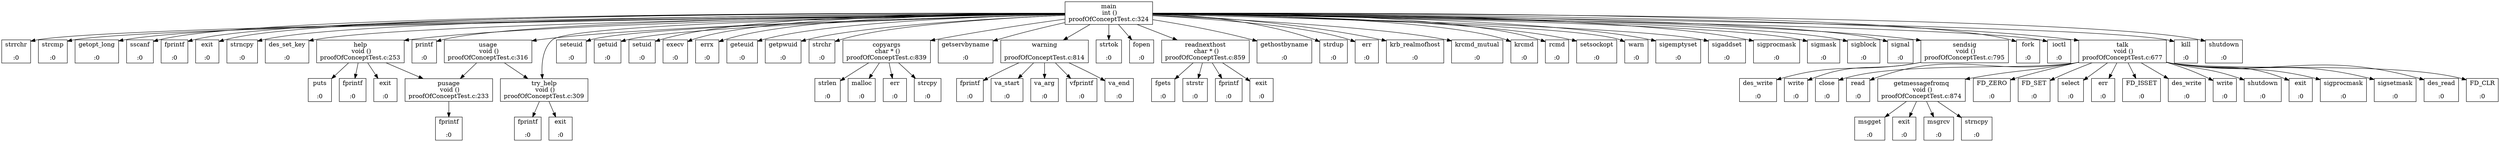 digraph sarien {
	graph [bb="0,0,5007,324"];
	node [label="\N",
		shape=box
	];
	edge [color=black,
		style=solid
	];
	node_1	 [height=0.73611,
		label="main\n int ()\nproofOfConceptTest.c:324",
		pos="2205,297",
		width=2.25];
	node_2	 [height=0.75,
		label="strrchr\n\n:0",
		pos="27,207",
		width=0.75];
	node_1 -> node_2	 [pos="e,54.401,230.18 2123.7,294.98 1753,290.19 234.15,268.68 64.117,232.73"];
	node_3	 [height=0.75,
		label="strcmp\n\n:0",
		pos="99,207",
		width=0.75];
	node_1 -> node_3	 [pos="e,126.4,230.17 2123.8,296.38 1769.7,297.65 368.72,298.7 136.28,233.24"];
	node_4	 [height=0.75,
		label="getopt_long\n\n:0",
		pos="185,207",
		width=1.1181];
	node_1 -> node_4	 [pos="e,225.33,230.85 2123.9,295.57 1775.9,293.46 419.47,282.18 235,234 234.9,233.97 234.8,233.95 234.7,233.92"];
	node_5	 [height=0.75,
		label="sscanf\n\n:0",
		pos="271,207",
		width=0.75];
	node_1 -> node_5	 [pos="e,298.41,230.17 2123.8,296.14 1788.7,296.34 522.09,293.3 308.06,233.17"];
	node_6	 [height=0.75,
		label="fprintf\n\n:0",
		pos="343,207",
		width=0.75];
	node_1 -> node_6	 [pos="e,370.41,230.16 2123.8,296.02 1797,295.75 586.36,291.05 379.99,233.14"];
	node_7	 [height=0.75,
		label="exit\n\n:0",
		pos="415,207",
		width=0.75];
	node_1 -> node_7	 [pos="e,442.41,230.16 2124,295.9 1806.1,295.15 651.73,288.81 452.19,233.19"];
	node_8	 [height=0.75,
		label="strncpy\n\n:0",
		pos="488,207",
		width=0.76389];
	node_1 -> node_8	 [pos="e,515.79,229.92 2124,295.71 1809.2,294.2 677.18,285.23 525,234 524.9,233.97 524.8,233.93 524.71,233.9"];
	node_9	 [height=0.75,
		label="des_set_key\n\n:0",
		pos="576,207",
		width=1.1458];
	node_1 -> node_9	 [pos="e,617.45,230.93 2124,294.85 1822,290.3 772.12,271.88 627,234 626.9,233.97 626.8,233.95 626.7,233.92"];
	node_10	 [height=0.73611,
		label="help\n void ()\nproofOfConceptTest.c:253",
		pos="717,207",
		width=2.25];
	node_1 -> node_10	 [pos="e,798.24,232.4 2123.8,294.92 1868.4,291.14 1082.6,276.42 808.17,233.99"];
	node_16	 [height=0.75,
		label="printf\n\n:0",
		pos="843,207",
		width=0.75];
	node_1 -> node_16	 [pos="e,870,229.89 2123.8,294.9 1859.8,290.95 1034.3,275.61 879.59,232.88"];
	node_17	 [height=0.73611,
		label="try_help\n void ()\nproofOfConceptTest.c:309",
		pos="1078,117",
		width=2.25];
	node_1 -> node_17	 [pos="e,1074,143.51 2123.6,294.21 1874.2,288.37 1135.1,268.23 1097,234 1075.1,214.34 1071.9,180.04 1073.2,153.82"];
	node_20	 [height=0.73611,
		label="usage\n void ()\nproofOfConceptTest.c:316",
		pos="969,207",
		width=2.25];
	node_1 -> node_20	 [pos="e,1050.1,231.42 2123.6,293.83 1898.1,287.46 1268.4,267.13 1064,234 1062.7,233.79 1061.4,233.57 1060.1,233.35"];
	node_23	 [height=0.75,
		label="seteuid\n\n:0",
		pos="1134,207",
		width=0.75694];
	node_1 -> node_23	 [pos="e,1161.4,229.62 2123.8,293.68 1895.8,286.81 1259.9,265.07 1171,234 1170.9,233.96 1170.8,233.93 1170.7,233.89"];
	node_24	 [height=0.75,
		label="getuid\n\n:0",
		pos="1207,207",
		width=0.75];
	node_1 -> node_24	 [pos="e,1234,229.83 2123.8,296.51 1925.9,296.84 1422.8,292.07 1243.6,233.14"];
	node_25	 [height=0.75,
		label="setuid\n\n:0",
		pos="1279,207",
		width=0.75];
	node_1 -> node_25	 [pos="e,1306,229.82 2124,296.01 1937.2,295.13 1480.7,287.71 1315.5,233.14"];
	node_26	 [height=0.75,
		label="execv\n\n:0",
		pos="1351,207",
		width=0.75];
	node_1 -> node_26	 [pos="e,1378,229.8 2123.9,295.42 1948.6,293.29 1538.9,283.35 1387.6,233.16"];
	node_27	 [height=0.75,
		label="errx\n\n:0",
		pos="1423,207",
		width=0.75];
	node_1 -> node_27	 [pos="e,1450,229.78 2123.8,294.72 1960.5,291.28 1596.7,279.02 1459.5,233.14"];
	node_28	 [height=0.75,
		label="geteuid\n\n:0",
		pos="1496,207",
		width=0.76389];
	node_1 -> node_28	 [pos="e,1523.9,229.75 2123.7,293.72 1969.3,288.54 1639.5,273.14 1533,234 1532.9,233.96 1532.8,233.93 1532.7,233.89"];
	node_29	 [height=0.75,
		label="getpwuid\n\n:0",
		pos="1576,207",
		width=0.92361];
	node_1 -> node_29	 [pos="e,1609.6,230.15 2123.9,291.79 1985.6,283.88 1710.5,264.79 1619,234 1618.9,233.97 1618.8,233.93 1618.7,233.9"];
	node_30	 [height=0.75,
		label="strchr\n\n:0",
		pos="1655,207",
		width=0.75];
	node_1 -> node_30	 [pos="e,1682.1,229.66 2123.9,291.18 2003.9,283.23 1784.1,265.41 1691.7,233.23"];
	node_31	 [height=0.73611,
		label="copyargs\n char * ()\nproofOfConceptTest.c:839",
		pos="1781,207",
		width=2.25];
	node_1 -> node_31	 [pos="e,1862.3,231.88 2123.9,283.22 2058.4,272.38 1963.6,255.51 1872.3,234.23"];
	node_36	 [height=0.75,
		label="getservbyname\n\n:0",
		pos="1930,207",
		width=1.3681];
	node_1 -> node_36	 [pos="e,1979.4,230.34 2123.9,275.52 2083,264.49 2032.9,249.9 1989,234 1988.9,233.96 1988.8,233.93 1988.7,233.89"];
	node_37	 [height=0.73611,
		label="warning\n \nproofOfConceptTest.c:814",
		pos="2079,207",
		width=2.25];
	node_1 -> node_37	 [pos="e,2115.6,233.57 2168.2,270.31 2154.4,260.64 2138.5,249.54 2124,239.4"];
	node_43	 [height=0.75,
		label="strtok\n\n:0",
		pos="2205,207",
		width=0.75];
	node_1 -> node_43	 [pos="e,2205,234.05 2205,270.07 2205,262 2205,252.94 2205,244.3"];
	node_44	 [height=0.75,
		label="fopen\n\n:0",
		pos="2277,207",
		width=0.75];
	node_1 -> node_44	 [pos="e,2255.7,234.05 2226.2,270.07 2233.4,261.29 2241.5,251.34 2249.2,242.03"];
	node_45	 [height=0.73611,
		label="readnexthost\n char * ()\nproofOfConceptTest.c:859",
		pos="2403,207",
		width=2.25];
	node_1 -> node_45	 [pos="e,2345.3,233.64 2262.5,270.43 2285.5,260.21 2312.1,248.38 2336,237.78"];
	node_50	 [height=0.75,
		label="gethostbyname\n\n:0",
		pos="2552,207",
		width=1.3681];
	node_1 -> node_50	 [pos="e,2502.7,230.59 2286.2,283.06 2344.6,272.68 2424.6,256.16 2493,234 2493.1,233.97 2493.2,233.94 2493.3,233.9"];
	node_51	 [height=0.75,
		label="strdup\n\n:0",
		pos="2647,207",
		width=0.75];
	node_1 -> node_51	 [pos="e,2619.9,229.06 2286.2,294.41 2370.1,290.31 2503.4,276.85 2610,234 2610.3,233.87 2610.6,233.74 2610.9,233.61"];
	node_52	 [height=0.75,
		label="err\n\n:0",
		pos="2719,207",
		width=0.75];
	node_1 -> node_52	 [pos="e,2691.9,229.63 2286.4,290.3 2398.9,281.63 2596.9,263.32 2682.3,233.26"];
	node_53	 [height=0.75,
		label="krb_realmofhost\n\n:0",
		pos="2818,207",
		width=1.4792];
	node_1 -> node_53	 [pos="e,2764.7,231.17 2286.4,293.89 2394.9,289.49 2592.1,275.9 2755,234 2755.1,233.97 2755.2,233.95 2755.3,233.92"];
	node_54	 [height=0.75,
		label="krcmd_mutual\n\n:0",
		pos="2938,207",
		width=1.3403];
	node_1 -> node_54	 [pos="e,2889.7,231.05 2286.1,291.9 2440.2,283.55 2769.8,262.9 2880,234 2880.1,233.97 2880.2,233.95 2880.3,233.92"];
	node_55	 [height=0.75,
		label="krcmd\n\n:0",
		pos="3032,207",
		width=0.75];
	node_1 -> node_55	 [pos="e,3004.6,229.55 2286.2,295.04 2460.8,292.09 2866.3,280.32 2995,234 2995.1,233.96 2995.2,233.93 2995.3,233.89"];
	node_56	 [height=0.75,
		label="rcmd\n\n:0",
		pos="3104,207",
		width=0.75];
	node_1 -> node_56	 [pos="e,3077,229.81 2286.3,295.8 2469,294.45 2907.3,286.05 3067.3,233.19"];
	node_57	 [height=0.75,
		label="setsockopt\n\n:0",
		pos="3186,207",
		width=1.0278];
	node_1 -> node_57	 [pos="e,3149,230.73 2286.1,295.24 2479.2,292.69 2962.8,281.86 3139.3,233.51"];
	node_58	 [height=0.75,
		label="warn\n\n:0",
		pos="3268,207",
		width=0.75];
	node_1 -> node_58	 [pos="e,3241,229.85 2286,293.71 2506.3,287.12 3107.3,266.68 3231.1,232.94"];
	node_59	 [height=0.75,
		label="sigemptyset\n\n:0",
		pos="3354,207",
		width=1.1389];
	node_1 -> node_59	 [pos="e,3312.8,231.09 2286.2,295.83 2503.2,294.68 3093.5,286.87 3303.1,233.66"];
	node_60	 [height=0.75,
		label="sigaddset\n\n:0",
		pos="3447,207",
		width=0.92361];
	node_1 -> node_60	 [pos="e,3413.5,230.34 2286.1,294.1 2538.3,287.86 3297.9,266.56 3404,234 3404.1,233.97 3404.2,233.94 3404.3,233.91"];
	node_61	 [height=0.75,
		label="sigprocmask\n\n:0",
		pos="3542,207",
		width=1.1944];
	node_1 -> node_61	 [pos="e,3498.9,230.89 2286.3,296.37 2531.4,296.8 3260.2,292.95 3489,234 3489.1,233.97 3489.2,233.95 3489.3,233.92"];
	node_62	 [height=0.75,
		label="sigmask\n\n:0",
		pos="3634,207",
		width=0.84722];
	node_1 -> node_62	 [pos="e,3603.4,230.13 2286.1,294.86 2564.3,290.62 3469.7,273.87 3594,234 3594.1,233.97 3594.2,233.94 3594.3,233.9"];
	node_63	 [height=0.75,
		label="sigblock\n\n:0",
		pos="3714,207",
		width=0.84722];
	node_1 -> node_63	 [pos="e,3683.5,229.68 2286.1,295.02 2574.6,291.21 3540.7,275.45 3673,234 3673.3,233.9 3673.7,233.79 3674,233.68"];
	node_64	 [height=0.75,
		label="signal\n\n:0",
		pos="3790,207",
		width=0.75];
	node_1 -> node_64	 [pos="e,3762.6,229.68 2286.2,295.43 2585.1,292.96 3613.9,281.08 3753,234 3753.1,233.97 3753.2,233.93 3753.3,233.9"];
	node_65	 [height=0.73611,
		label="sendsig\n void ()\nproofOfConceptTest.c:795",
		pos="3916,207",
		width=2.25];
	node_1 -> node_65	 [pos="e,3834.8,232.43 2286.4,295.5 2568.5,293.35 3504.3,282.78 3824.6,234.03"];
	node_68	 [height=0.75,
		label="fork\n\n:0",
		pos="4042,207",
		width=0.75];
	node_1 -> node_68	 [pos="e,4014.6,230.16 2286.2,295.98 2610,295.54 3800.6,290.27 4004.8,233.18"];
	node_69	 [height=0.75,
		label="ioctl\n\n:0",
		pos="4114,207",
		width=0.75];
	node_1 -> node_69	 [pos="e,4086.6,230.16 2286,296.1 2617.8,296.14 3864.7,292.53 4076.8,233.22"];
	node_70	 [height=0.73611,
		label="talk\n void ()\nproofOfConceptTest.c:677",
		pos="4240,207",
		width=2.25];
	node_1 -> node_70	 [pos="e,4158.8,232.45 2286.2,296.1 2603.5,296.1 3761.7,292.11 4148.7,234.01"];
	node_91	 [height=0.75,
		label="kill\n\n:0",
		pos="4366,207",
		width=0.75];
	node_1 -> node_91	 [pos="e,4338.6,230.18 2286.3,294.97 2655,290.11 4158.8,268.43 4328.7,232.77"];
	node_92	 [height=0.75,
		label="shutdown\n\n:0",
		pos="4446,207",
		width=0.95139];
	node_1 -> node_92	 [pos="e,4411.7,230.42 2286,296.11 2658.3,296.3 4196,293.45 4402,234 4402.1,233.97 4402.2,233.94 4402.3,233.91"];
	node_11	 [height=0.73611,
		label="pusage\n void ()\nproofOfConceptTest.c:233",
		pos="898,117",
		width=2.25];
	node_10 -> node_11	 [pos="e,845.41,143.57 769.84,180.31 790.66,170.19 814.71,158.5 836.31,147.99"];
	node_13	 [height=0.75,
		label="puts\n\n:0",
		pos="628,117",
		width=0.75];
	node_10 -> node_13	 [pos="e,654.34,144.05 690.78,180.07 681.63,171.02 671.22,160.74 661.56,151.18"];
	node_14	 [height=0.75,
		label="fprintf\n\n:0",
		pos="700,117",
		width=0.75];
	node_10 -> node_14	 [pos="e,705.03,144.05 711.99,180.07 710.41,171.91 708.64,162.74 706.96,154.01"];
	node_15	 [height=0.75,
		label="exit\n\n:0",
		pos="772,117",
		width=0.75];
	node_10 -> node_15	 [pos="e,755.72,144.05 733.2,180.07 738.58,171.47 744.66,161.74 750.38,152.59"];
	node_12	 [height=0.75,
		label="fprintf\n\n:0",
		pos="898,27",
		width=0.75];
	node_11 -> node_12	 [pos="e,898,54.046 898,90.073 898,81.999 898,72.943 898,64.296"];
	node_18	 [height=0.75,
		label="fprintf\n\n:0",
		pos="1042,27",
		width=0.75];
	node_17 -> node_18	 [pos="e,1052.7,54.046 1067.4,90.073 1064,81.733 1060.1,72.345 1056.5,63.442"];
	node_19	 [height=0.75,
		label="exit\n\n:0",
		pos="1114,27",
		width=0.75];
	node_17 -> node_19	 [pos="e,1103.3,54.046 1088.6,90.073 1092,81.733 1095.9,72.345 1099.5,63.442"];
	node_20 -> node_11	 [pos="e,918.77,143.74 948.08,180.07 940.93,171.21 932.83,161.17 925.25,151.78"];
	node_20 -> node_17	 [pos="e,1046.3,143.57 1000.8,180.31 1012.6,170.82 1026,159.95 1038.4,149.97"];
	node_32	 [height=0.75,
		label="strlen\n\n:0",
		pos="1639,117",
		width=0.75];
	node_31 -> node_32	 [pos="e,1666.3,138.15 1735,180.39 1716.2,169.57 1694.3,156.57 1675,144 1674.9,143.94 1674.8,143.88 1674.7,143.83"];
	node_33	 [height=0.75,
		label="malloc\n\n:0",
		pos="1711,117",
		width=0.75];
	node_31 -> node_33	 [pos="e,1731.7,144.05 1760.4,180.07 1753.4,171.29 1745.5,161.34 1738.1,152.03"];
	node_34	 [height=0.75,
		label="err\n\n:0",
		pos="1783,117",
		width=0.75];
	node_31 -> node_34	 [pos="e,1782.4,144.05 1781.6,180.07 1781.8,172 1782,162.94 1782.2,154.3"];
	node_35	 [height=0.75,
		label="strcpy\n\n:0",
		pos="1855,117",
		width=0.75];
	node_31 -> node_35	 [pos="e,1833.1,144.05 1802.8,180.07 1810.3,171.2 1818.7,161.14 1826.6,151.74"];
	node_38	 [height=0.75,
		label="fprintf\n\n:0",
		pos="1929,117",
		width=0.75];
	node_37 -> node_38	 [pos="e,1956.3,138.24 2028.8,180.49 2008.7,169.78 1985.4,156.84 1965,144 1964.9,143.94 1964.8,143.89 1964.7,143.83"];
	node_39	 [height=0.75,
		label="va_start\n\n:0",
		pos="2004,117",
		width=0.8125];
	node_37 -> node_39	 [pos="e,2026.2,144.05 2056.9,180.07 2049.3,171.2 2040.8,161.14 2032.8,151.74"];
	node_40	 [height=0.75,
		label="va_arg\n\n:0",
		pos="2079,117",
		width=0.75];
	node_37 -> node_40	 [pos="e,2079,144.05 2079,180.07 2079,172 2079,162.94 2079,154.3"];
	node_41	 [height=0.75,
		label="vfprintf\n\n:0",
		pos="2153,117",
		width=0.79167];
	node_37 -> node_41	 [pos="e,2131.1,144.05 2100.8,180.07 2108.3,171.2 2116.7,161.14 2124.6,151.74"];
	node_42	 [height=0.75,
		label="va_end\n\n:0",
		pos="2228,117",
		width=0.76389];
	node_37 -> node_42	 [pos="e,2200.4,137.32 2127.1,180.38 2146.8,169.55 2169.7,156.56 2190,144 2190.6,143.61 2191.3,143.2 2191.9,142.8"];
	node_46	 [height=0.75,
		label="fgets\n\n:0",
		pos="2316,117",
		width=0.75];
	node_45 -> node_46	 [pos="e,2341.7,144.05 2377.4,180.07 2368.4,171.02 2358.3,160.74 2348.8,151.18"];
	node_47	 [height=0.75,
		label="strstr\n\n:0",
		pos="2388,117",
		width=0.75];
	node_45 -> node_47	 [pos="e,2392.4,144.05 2398.6,180.07 2397.2,171.91 2395.6,162.74 2394.1,154.01"];
	node_48	 [height=0.75,
		label="fprintf\n\n:0",
		pos="2460,117",
		width=0.75];
	node_45 -> node_48	 [pos="e,2443.1,144.05 2419.8,180.07 2425.4,171.47 2431.7,161.74 2437.6,152.59"];
	node_49	 [height=0.75,
		label="exit\n\n:0",
		pos="2532,117",
		width=0.75];
	node_45 -> node_49	 [pos="e,2505,137.7 2442.1,180.38 2458.8,169.33 2478.5,156.17 2496,144 2496.2,143.87 2496.4,143.75 2496.5,143.62"];
	node_66	 [height=0.75,
		label="des_write\n\n:0",
		pos="3472,117",
		width=0.95139];
	node_65 -> node_66	 [pos="e,3506.4,140.11 3834.7,181.86 3831.8,181.2 3828.9,180.58 3826,180 3690,152.66 3647.5,188.24 3516,144 3515.9,143.97 3515.8,143.93 \
3515.7,143.9"];
	node_67	 [height=0.75,
		label="write\n\n:0",
		pos="3552,117",
		width=0.75];
	node_65 -> node_67	 [pos="e,3579.1,139.56 3834.7,181.99 3831.8,181.29 3828.9,180.63 3826,180 3724.6,157.78 3689.1,182.9 3588.4,143.33"];
	node_71	 [height=0.75,
		label="close\n\n:0",
		pos="3624,117",
		width=0.75];
	node_70 -> node_71	 [pos="e,3651,139.81 4158.7,181.71 4155.8,181.09 4152.9,180.52 4150,180 3938.3,142.07 3867.3,216.44 3660.7,143.28"];
	node_72	 [height=0.75,
		label="read\n\n:0",
		pos="3696,117",
		width=0.75];
	node_70 -> node_72	 [pos="e,3723,139.77 4158.7,181.75 4155.8,181.12 4152.9,180.53 4150,180 3969.9,146.56 3908.9,206.75 3732.6,143.29"];
	node_73	 [height=0.73611,
		label="getmessagefromq\n void ()\nproofOfConceptTest.c:874",
		pos="3822,117",
		width=2.25];
	node_70 -> node_73	 [pos="e,3903.3,142.01 4158.7,181.99 4155.8,181.29 4152.9,180.63 4150,180 4048.7,157.8 4018.3,166.33 3913.4,144.17"];
	node_78	 [height=0.75,
		label="FD_ZERO\n\n:0",
		pos="3959,117",
		width=1.0556];
	node_70 -> node_78	 [pos="e,3997.1,139.73 4158.6,182.35 4155.7,181.55 4152.8,180.76 4150,180 4086.7,162.9 4068.1,167.79 4007,144 4006.8,143.92 4006.6,143.84 \
4006.4,143.76"];
	node_79	 [height=0.75,
		label="FD_SET\n\n:0",
		pos="4048,117",
		width=0.89583];
	node_70 -> node_79	 [pos="e,4080.3,138.69 4171.4,180.36 4145.4,169.97 4116,157.29 4090,144 4089.7,143.85 4089.4,143.69 4089.1,143.53"];
	node_80	 [height=0.75,
		label="select\n\n:0",
		pos="4126,117",
		width=0.75];
	node_70 -> node_80	 [pos="e,4153.4,139.13 4206.7,180.31 4192.5,169.37 4176,156.59 4161.6,145.46"];
	node_81	 [height=0.75,
		label="err\n\n:0",
		pos="4198,117",
		width=0.75];
	node_70 -> node_81	 [pos="e,4210.4,144.05 4227.6,180.07 4223.6,171.64 4219.1,162.14 4214.8,153.16"];
	node_82	 [height=0.75,
		label="FD_ISSET\n\n:0",
		pos="4282,117",
		width=1.0625];
	node_70 -> node_82	 [pos="e,4269.6,144.05 4252.4,180.07 4256.4,171.64 4260.9,162.14 4265.2,153.16"];
	node_83	 [height=0.75,
		label="des_write\n\n:0",
		pos="4373,117",
		width=0.95139];
	node_70 -> node_83	 [pos="e,4338.4,140.87 4278.8,180.31 4294.9,169.68 4313.6,157.32 4330,146.42"];
	node_84	 [height=0.75,
		label="write\n\n:0",
		pos="4453,117",
		width=0.75];
	node_70 -> node_84	 [pos="e,4425.6,138.44 4321.2,182.55 4351.7,172.43 4386.2,159.35 4416,144 4416.3,143.84 4416.6,143.69 4416.9,143.53"];
	node_85	 [height=0.75,
		label="shutdown\n\n:0",
		pos="4533,117",
		width=0.95139];
	node_70 -> node_85	 [pos="e,4498.4,139.74 4321.4,182.26 4324.3,181.49 4327.2,180.73 4330,180 4400.2,161.94 4421.7,170.75 4489,144 4489.1,143.96 4489.2,143.92 \
4489.3,143.88"];
	node_86	 [height=0.75,
		label="exit\n\n:0",
		pos="4613,117",
		width=0.75];
	node_70 -> node_86	 [pos="e,4585.9,139.09 4321.3,181.97 4324.2,181.28 4327.1,180.62 4330,180 4438,156.61 4473.3,184.88 4576,144 4576.3,143.87 4576.6,143.75 \
4576.9,143.61"];
	node_87	 [height=0.75,
		label="sigprocmask\n\n:0",
		pos="4701,117",
		width=1.1944];
	node_70 -> node_87	 [pos="e,4657.8,141 4321.3,181.85 4324.2,181.19 4327.1,180.57 4330,180 4466.8,152.73 4510.3,183.1 4648.1,143.82"];
	node_88	 [height=0.75,
		label="sigsetmask\n\n:0",
		pos="4801,117",
		width=1.0625];
	node_70 -> node_88	 [pos="e,4762.6,140.55 4321.3,181.75 4324.2,181.12 4327.1,180.53 4330,180 4515.5,145.65 4572.2,198.07 4753,144 4753.1,143.97 4753.2,143.94 \
4753.3,143.91"];
	node_89	 [height=0.75,
		label="des_read\n\n:0",
		pos="4890,117",
		width=0.89583];
	node_70 -> node_89	 [pos="e,4857.7,140.05 4321.3,181.69 4324.2,181.08 4327.1,180.51 4330,180 4557.2,139.75 4628.4,214.81 4848,144 4848.1,143.97 4848.2,143.93 \
4848.3,143.9"];
	node_90	 [height=0.75,
		label="FD_CLR\n\n:0",
		pos="4974,117",
		width=0.92361];
	node_70 -> node_90	 [pos="e,4940.4,140.31 4321.2,181.66 4324.2,181.05 4327.1,180.5 4330,180 4593.7,134.59 4675.5,223.55 4931,144 4931.1,143.97 4931.2,143.94 \
4931.3,143.91"];
	node_74	 [height=0.75,
		label="msgget\n\n:0",
		pos="3712,27",
		width=0.76389];
	node_73 -> node_74	 [pos="e,3739.9,50.287 3789.9,90.31 3776.8,79.807 3761.5,67.61 3748,56.806"];
	node_75	 [height=0.75,
		label="exit\n\n:0",
		pos="3785,27",
		width=0.75];
	node_73 -> node_75	 [pos="e,3796,54.046 3811.1,90.073 3807.6,81.733 3803.6,72.345 3799.9,63.442"];
	node_76	 [height=0.75,
		label="msgrcv\n\n:0",
		pos="3859,27",
		width=0.78472];
	node_73 -> node_76	 [pos="e,3848,54.046 3832.9,90.073 3836.4,81.733 3840.4,72.345 3844.1,63.442"];
	node_77	 [height=0.75,
		label="strncpy\n\n:0",
		pos="3934,27",
		width=0.76389];
	node_73 -> node_77	 [pos="e,3906.4,49.704 3854.7,90.31 3868.4,79.539 3884.4,66.985 3898.4,55.98"];
}

